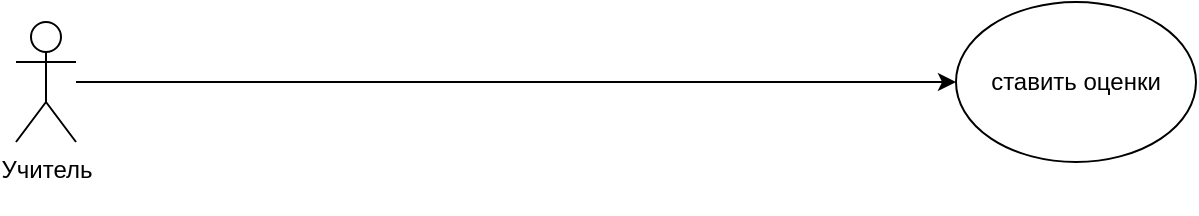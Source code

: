 <mxfile version="24.4.4" type="github">
  <diagram name="Страница — 1" id="0gjCVuvtDsMXWRGDhPsx">
    <mxGraphModel dx="1434" dy="780" grid="1" gridSize="10" guides="1" tooltips="1" connect="1" arrows="1" fold="1" page="1" pageScale="1" pageWidth="827" pageHeight="1169" math="0" shadow="0">
      <root>
        <mxCell id="0" />
        <mxCell id="1" parent="0" />
        <mxCell id="_kbc-DSdjVsOpymA7g34-3" style="edgeStyle=orthogonalEdgeStyle;rounded=0;orthogonalLoop=1;jettySize=auto;html=1;entryX=0;entryY=0.5;entryDx=0;entryDy=0;" edge="1" parent="1" source="_kbc-DSdjVsOpymA7g34-1" target="_kbc-DSdjVsOpymA7g34-2">
          <mxGeometry relative="1" as="geometry" />
        </mxCell>
        <mxCell id="_kbc-DSdjVsOpymA7g34-1" value="&lt;font style=&quot;vertical-align: inherit;&quot;&gt;&lt;font style=&quot;vertical-align: inherit;&quot;&gt;Учитель&lt;/font&gt;&lt;/font&gt;&lt;div&gt;&lt;font style=&quot;vertical-align: inherit;&quot;&gt;&lt;font style=&quot;vertical-align: inherit;&quot;&gt;&lt;br&gt;&lt;/font&gt;&lt;/font&gt;&lt;/div&gt;" style="shape=umlActor;verticalLabelPosition=bottom;verticalAlign=top;html=1;outlineConnect=0;" vertex="1" parent="1">
          <mxGeometry x="110" y="80" width="30" height="60" as="geometry" />
        </mxCell>
        <mxCell id="_kbc-DSdjVsOpymA7g34-2" value="&lt;font style=&quot;vertical-align: inherit;&quot;&gt;&lt;font style=&quot;vertical-align: inherit;&quot;&gt;ставить оценки&lt;/font&gt;&lt;/font&gt;" style="ellipse;whiteSpace=wrap;html=1;" vertex="1" parent="1">
          <mxGeometry x="580" y="70" width="120" height="80" as="geometry" />
        </mxCell>
      </root>
    </mxGraphModel>
  </diagram>
</mxfile>
